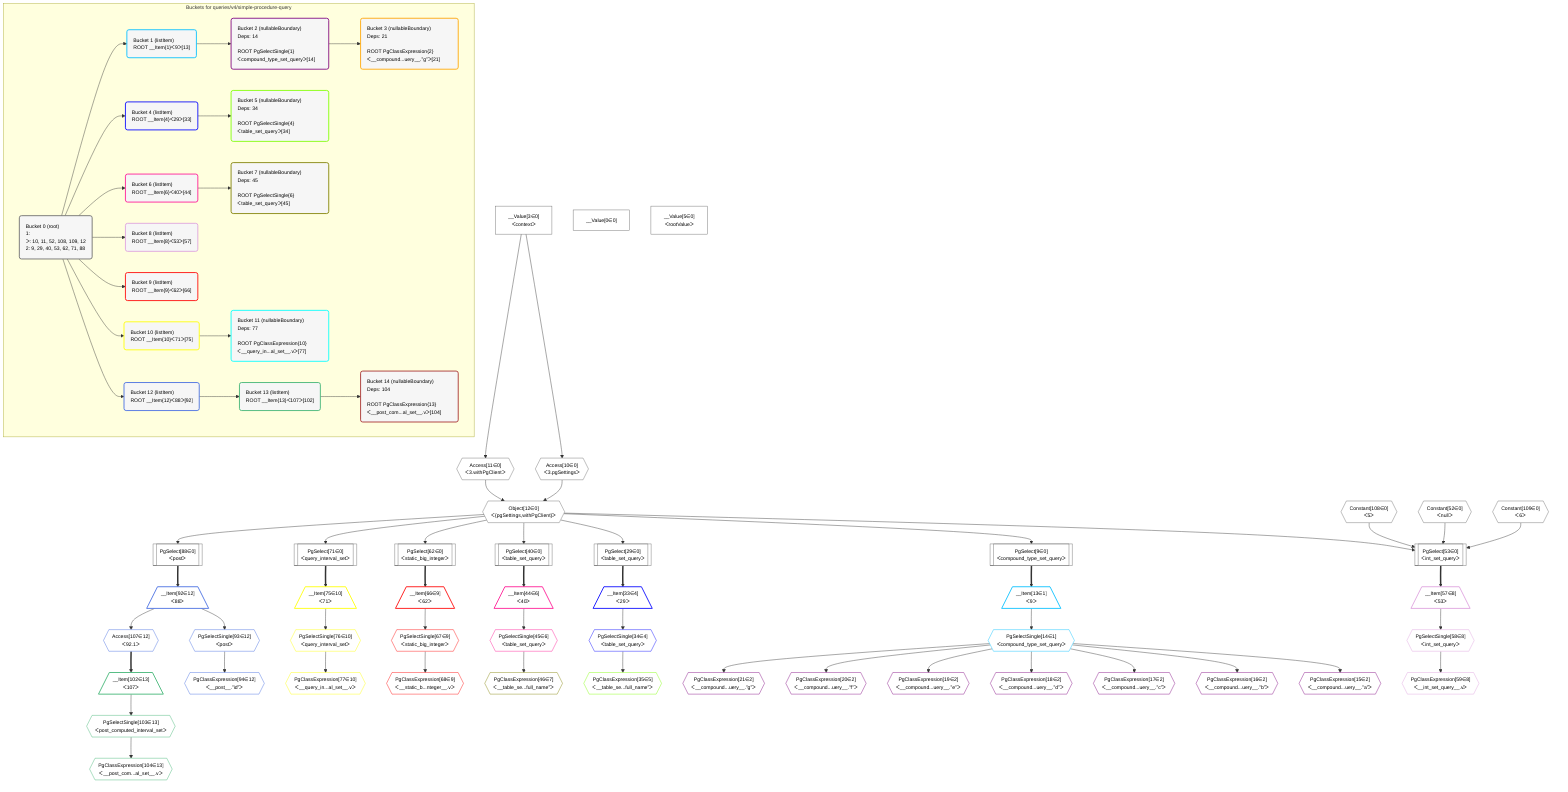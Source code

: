 %%{init: {'themeVariables': { 'fontSize': '12px'}}}%%
graph TD
    classDef path fill:#eee,stroke:#000,color:#000
    classDef plan fill:#fff,stroke-width:1px,color:#000
    classDef itemplan fill:#fff,stroke-width:2px,color:#000
    classDef unbatchedplan fill:#dff,stroke-width:1px,color:#000
    classDef sideeffectplan fill:#fcc,stroke-width:2px,color:#000
    classDef bucket fill:#f6f6f6,color:#000,stroke-width:2px,text-align:left


    %% plan dependencies
    PgSelect53[["PgSelect[53∈0]<br />ᐸint_set_queryᐳ"]]:::plan
    Object12{{"Object[12∈0]<br />ᐸ{pgSettings,withPgClient}ᐳ"}}:::plan
    Constant108{{"Constant[108∈0]<br />ᐸ5ᐳ"}}:::plan
    Constant52{{"Constant[52∈0]<br />ᐸnullᐳ"}}:::plan
    Constant109{{"Constant[109∈0]<br />ᐸ6ᐳ"}}:::plan
    Object12 & Constant108 & Constant52 & Constant109 --> PgSelect53
    Access10{{"Access[10∈0]<br />ᐸ3.pgSettingsᐳ"}}:::plan
    Access11{{"Access[11∈0]<br />ᐸ3.withPgClientᐳ"}}:::plan
    Access10 & Access11 --> Object12
    __Value3["__Value[3∈0]<br />ᐸcontextᐳ"]:::plan
    __Value3 --> Access10
    __Value3 --> Access11
    PgSelect9[["PgSelect[9∈0]<br />ᐸcompound_type_set_queryᐳ"]]:::plan
    Object12 --> PgSelect9
    PgSelect29[["PgSelect[29∈0]<br />ᐸtable_set_queryᐳ"]]:::plan
    Object12 --> PgSelect29
    PgSelect40[["PgSelect[40∈0]<br />ᐸtable_set_queryᐳ"]]:::plan
    Object12 --> PgSelect40
    PgSelect62[["PgSelect[62∈0]<br />ᐸstatic_big_integerᐳ"]]:::plan
    Object12 --> PgSelect62
    PgSelect71[["PgSelect[71∈0]<br />ᐸquery_interval_setᐳ"]]:::plan
    Object12 --> PgSelect71
    PgSelect88[["PgSelect[88∈0]<br />ᐸpostᐳ"]]:::plan
    Object12 --> PgSelect88
    __Value0["__Value[0∈0]"]:::plan
    __Value5["__Value[5∈0]<br />ᐸrootValueᐳ"]:::plan
    __Item92[/"__Item[92∈12]<br />ᐸ88ᐳ"\]:::itemplan
    PgSelect88 ==> __Item92
    PgSelectSingle93{{"PgSelectSingle[93∈12]<br />ᐸpostᐳ"}}:::plan
    __Item92 --> PgSelectSingle93
    PgClassExpression94{{"PgClassExpression[94∈12]<br />ᐸ__post__.”id”ᐳ"}}:::plan
    PgSelectSingle93 --> PgClassExpression94
    Access107{{"Access[107∈12]<br />ᐸ92.1ᐳ"}}:::plan
    __Item92 --> Access107
    __Item75[/"__Item[75∈10]<br />ᐸ71ᐳ"\]:::itemplan
    PgSelect71 ==> __Item75
    PgSelectSingle76{{"PgSelectSingle[76∈10]<br />ᐸquery_interval_setᐳ"}}:::plan
    __Item75 --> PgSelectSingle76
    PgClassExpression77{{"PgClassExpression[77∈10]<br />ᐸ__query_in...al_set__.vᐳ"}}:::plan
    PgSelectSingle76 --> PgClassExpression77
    __Item66[/"__Item[66∈9]<br />ᐸ62ᐳ"\]:::itemplan
    PgSelect62 ==> __Item66
    PgSelectSingle67{{"PgSelectSingle[67∈9]<br />ᐸstatic_big_integerᐳ"}}:::plan
    __Item66 --> PgSelectSingle67
    PgClassExpression68{{"PgClassExpression[68∈9]<br />ᐸ__static_b...nteger__.vᐳ"}}:::plan
    PgSelectSingle67 --> PgClassExpression68
    __Item57[/"__Item[57∈8]<br />ᐸ53ᐳ"\]:::itemplan
    PgSelect53 ==> __Item57
    PgSelectSingle58{{"PgSelectSingle[58∈8]<br />ᐸint_set_queryᐳ"}}:::plan
    __Item57 --> PgSelectSingle58
    PgClassExpression59{{"PgClassExpression[59∈8]<br />ᐸ__int_set_query__.vᐳ"}}:::plan
    PgSelectSingle58 --> PgClassExpression59
    __Item44[/"__Item[44∈6]<br />ᐸ40ᐳ"\]:::itemplan
    PgSelect40 ==> __Item44
    PgSelectSingle45{{"PgSelectSingle[45∈6]<br />ᐸtable_set_queryᐳ"}}:::plan
    __Item44 --> PgSelectSingle45
    __Item33[/"__Item[33∈4]<br />ᐸ29ᐳ"\]:::itemplan
    PgSelect29 ==> __Item33
    PgSelectSingle34{{"PgSelectSingle[34∈4]<br />ᐸtable_set_queryᐳ"}}:::plan
    __Item33 --> PgSelectSingle34
    __Item13[/"__Item[13∈1]<br />ᐸ9ᐳ"\]:::itemplan
    PgSelect9 ==> __Item13
    PgSelectSingle14{{"PgSelectSingle[14∈1]<br />ᐸcompound_type_set_queryᐳ"}}:::plan
    __Item13 --> PgSelectSingle14
    PgClassExpression15{{"PgClassExpression[15∈2]<br />ᐸ__compound...uery__.”a”ᐳ"}}:::plan
    PgSelectSingle14 --> PgClassExpression15
    PgClassExpression16{{"PgClassExpression[16∈2]<br />ᐸ__compound...uery__.”b”ᐳ"}}:::plan
    PgSelectSingle14 --> PgClassExpression16
    PgClassExpression17{{"PgClassExpression[17∈2]<br />ᐸ__compound...uery__.”c”ᐳ"}}:::plan
    PgSelectSingle14 --> PgClassExpression17
    PgClassExpression18{{"PgClassExpression[18∈2]<br />ᐸ__compound...uery__.”d”ᐳ"}}:::plan
    PgSelectSingle14 --> PgClassExpression18
    PgClassExpression19{{"PgClassExpression[19∈2]<br />ᐸ__compound...uery__.”e”ᐳ"}}:::plan
    PgSelectSingle14 --> PgClassExpression19
    PgClassExpression20{{"PgClassExpression[20∈2]<br />ᐸ__compound...uery__.”f”ᐳ"}}:::plan
    PgSelectSingle14 --> PgClassExpression20
    PgClassExpression21{{"PgClassExpression[21∈2]<br />ᐸ__compound...uery__.”g”ᐳ"}}:::plan
    PgSelectSingle14 --> PgClassExpression21
    PgClassExpression35{{"PgClassExpression[35∈5]<br />ᐸ__table_se...full_name”ᐳ"}}:::plan
    PgSelectSingle34 --> PgClassExpression35
    PgClassExpression46{{"PgClassExpression[46∈7]<br />ᐸ__table_se...full_name”ᐳ"}}:::plan
    PgSelectSingle45 --> PgClassExpression46
    __Item102[/"__Item[102∈13]<br />ᐸ107ᐳ"\]:::itemplan
    Access107 ==> __Item102
    PgSelectSingle103{{"PgSelectSingle[103∈13]<br />ᐸpost_computed_interval_setᐳ"}}:::plan
    __Item102 --> PgSelectSingle103
    PgClassExpression104{{"PgClassExpression[104∈13]<br />ᐸ__post_com...al_set__.vᐳ"}}:::plan
    PgSelectSingle103 --> PgClassExpression104

    %% define steps

    subgraph "Buckets for queries/v4/simple-procedure-query"
    Bucket0("Bucket 0 (root)<br />1: <br />ᐳ: 10, 11, 52, 108, 109, 12<br />2: 9, 29, 40, 53, 62, 71, 88"):::bucket
    classDef bucket0 stroke:#696969
    class Bucket0,__Value0,__Value3,__Value5,PgSelect9,Access10,Access11,Object12,PgSelect29,PgSelect40,Constant52,PgSelect53,PgSelect62,PgSelect71,PgSelect88,Constant108,Constant109 bucket0
    Bucket1("Bucket 1 (listItem)<br />ROOT __Item{1}ᐸ9ᐳ[13]"):::bucket
    classDef bucket1 stroke:#00bfff
    class Bucket1,__Item13,PgSelectSingle14 bucket1
    Bucket2("Bucket 2 (nullableBoundary)<br />Deps: 14<br /><br />ROOT PgSelectSingle{1}ᐸcompound_type_set_queryᐳ[14]"):::bucket
    classDef bucket2 stroke:#7f007f
    class Bucket2,PgClassExpression15,PgClassExpression16,PgClassExpression17,PgClassExpression18,PgClassExpression19,PgClassExpression20,PgClassExpression21 bucket2
    Bucket3("Bucket 3 (nullableBoundary)<br />Deps: 21<br /><br />ROOT PgClassExpression{2}ᐸ__compound...uery__.”g”ᐳ[21]"):::bucket
    classDef bucket3 stroke:#ffa500
    class Bucket3 bucket3
    Bucket4("Bucket 4 (listItem)<br />ROOT __Item{4}ᐸ29ᐳ[33]"):::bucket
    classDef bucket4 stroke:#0000ff
    class Bucket4,__Item33,PgSelectSingle34 bucket4
    Bucket5("Bucket 5 (nullableBoundary)<br />Deps: 34<br /><br />ROOT PgSelectSingle{4}ᐸtable_set_queryᐳ[34]"):::bucket
    classDef bucket5 stroke:#7fff00
    class Bucket5,PgClassExpression35 bucket5
    Bucket6("Bucket 6 (listItem)<br />ROOT __Item{6}ᐸ40ᐳ[44]"):::bucket
    classDef bucket6 stroke:#ff1493
    class Bucket6,__Item44,PgSelectSingle45 bucket6
    Bucket7("Bucket 7 (nullableBoundary)<br />Deps: 45<br /><br />ROOT PgSelectSingle{6}ᐸtable_set_queryᐳ[45]"):::bucket
    classDef bucket7 stroke:#808000
    class Bucket7,PgClassExpression46 bucket7
    Bucket8("Bucket 8 (listItem)<br />ROOT __Item{8}ᐸ53ᐳ[57]"):::bucket
    classDef bucket8 stroke:#dda0dd
    class Bucket8,__Item57,PgSelectSingle58,PgClassExpression59 bucket8
    Bucket9("Bucket 9 (listItem)<br />ROOT __Item{9}ᐸ62ᐳ[66]"):::bucket
    classDef bucket9 stroke:#ff0000
    class Bucket9,__Item66,PgSelectSingle67,PgClassExpression68 bucket9
    Bucket10("Bucket 10 (listItem)<br />ROOT __Item{10}ᐸ71ᐳ[75]"):::bucket
    classDef bucket10 stroke:#ffff00
    class Bucket10,__Item75,PgSelectSingle76,PgClassExpression77 bucket10
    Bucket11("Bucket 11 (nullableBoundary)<br />Deps: 77<br /><br />ROOT PgClassExpression{10}ᐸ__query_in...al_set__.vᐳ[77]"):::bucket
    classDef bucket11 stroke:#00ffff
    class Bucket11 bucket11
    Bucket12("Bucket 12 (listItem)<br />ROOT __Item{12}ᐸ88ᐳ[92]"):::bucket
    classDef bucket12 stroke:#4169e1
    class Bucket12,__Item92,PgSelectSingle93,PgClassExpression94,Access107 bucket12
    Bucket13("Bucket 13 (listItem)<br />ROOT __Item{13}ᐸ107ᐳ[102]"):::bucket
    classDef bucket13 stroke:#3cb371
    class Bucket13,__Item102,PgSelectSingle103,PgClassExpression104 bucket13
    Bucket14("Bucket 14 (nullableBoundary)<br />Deps: 104<br /><br />ROOT PgClassExpression{13}ᐸ__post_com...al_set__.vᐳ[104]"):::bucket
    classDef bucket14 stroke:#a52a2a
    class Bucket14 bucket14
    Bucket0 --> Bucket1 & Bucket4 & Bucket6 & Bucket8 & Bucket9 & Bucket10 & Bucket12
    Bucket1 --> Bucket2
    Bucket2 --> Bucket3
    Bucket4 --> Bucket5
    Bucket6 --> Bucket7
    Bucket10 --> Bucket11
    Bucket12 --> Bucket13
    Bucket13 --> Bucket14
    end